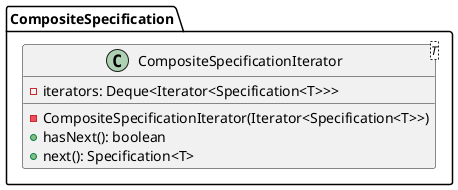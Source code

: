 @startuml

    class CompositeSpecification.CompositeSpecificationIterator<T> {
        -iterators: Deque<Iterator<Specification<T>>>
        -CompositeSpecificationIterator(Iterator<Specification<T>>)
        +hasNext(): boolean
        +next(): Specification<T>
    }

@enduml
